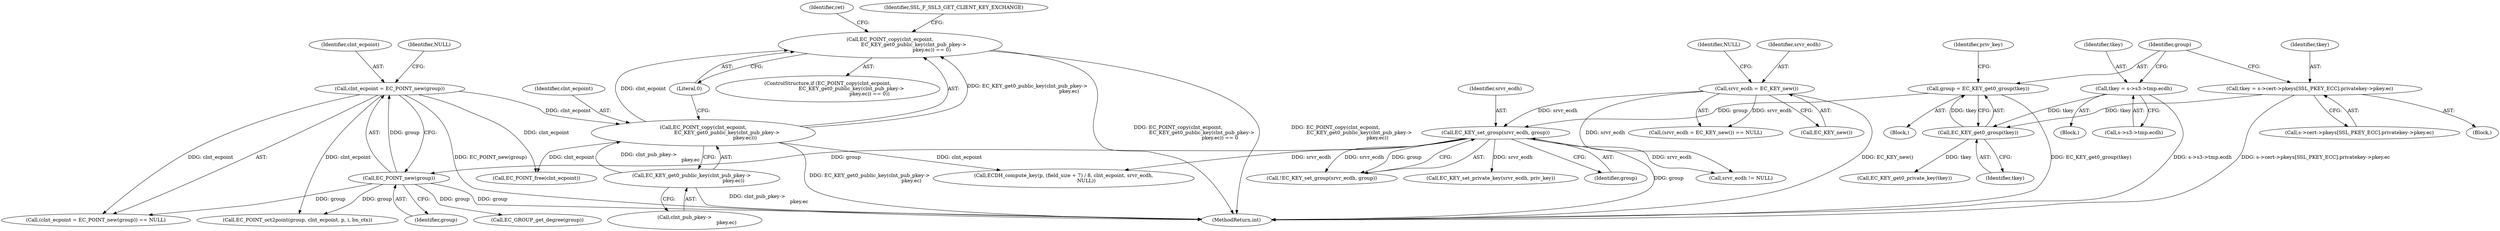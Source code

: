 digraph "0_openssl_3c66a669dfc7b3792f7af0758ea26fe8502ce70c@API" {
"1001388" [label="(Call,EC_POINT_copy(clnt_ecpoint,\n                              EC_KEY_get0_public_key(clnt_pub_pkey->\n                                                     pkey.ec)) == 0)"];
"1001389" [label="(Call,EC_POINT_copy(clnt_ecpoint,\n                              EC_KEY_get0_public_key(clnt_pub_pkey->\n                                                     pkey.ec)))"];
"1001335" [label="(Call,clnt_ecpoint = EC_POINT_new(group))"];
"1001337" [label="(Call,EC_POINT_new(group))"];
"1001321" [label="(Call,EC_KEY_set_group(srvr_ecdh, group))"];
"1001268" [label="(Call,srvr_ecdh = EC_KEY_new())"];
"1001310" [label="(Call,group = EC_KEY_get0_group(tkey))"];
"1001312" [label="(Call,EC_KEY_get0_group(tkey))"];
"1001301" [label="(Call,tkey = s->s3->tmp.ecdh)"];
"1001284" [label="(Call,tkey = s->cert->pkeys[SSL_PKEY_ECC].privatekey->pkey.ec)"];
"1001391" [label="(Call,EC_KEY_get0_public_key(clnt_pub_pkey->\n                                                     pkey.ec))"];
"1001321" [label="(Call,EC_KEY_set_group(srvr_ecdh, group))"];
"1001404" [label="(Identifier,ret)"];
"1001336" [label="(Identifier,clnt_ecpoint)"];
"1001284" [label="(Call,tkey = s->cert->pkeys[SSL_PKEY_ECC].privatekey->pkey.ec)"];
"1001285" [label="(Identifier,tkey)"];
"1001390" [label="(Identifier,clnt_ecpoint)"];
"1001268" [label="(Call,srvr_ecdh = EC_KEY_new())"];
"1001286" [label="(Call,s->cert->pkeys[SSL_PKEY_ECC].privatekey->pkey.ec)"];
"1001322" [label="(Identifier,srvr_ecdh)"];
"1001316" [label="(Call,EC_KEY_get0_private_key(tkey))"];
"1001312" [label="(Call,EC_KEY_get0_group(tkey))"];
"1001400" [label="(Identifier,SSL_F_SSL3_GET_CLIENT_KEY_EXCHANGE)"];
"1001388" [label="(Call,EC_POINT_copy(clnt_ecpoint,\n                              EC_KEY_get0_public_key(clnt_pub_pkey->\n                                                     pkey.ec)) == 0)"];
"1001283" [label="(Block,)"];
"1002147" [label="(Call,srvr_ecdh != NULL)"];
"1001334" [label="(Call,(clnt_ecpoint = EC_POINT_new(group)) == NULL)"];
"1001339" [label="(Identifier,NULL)"];
"1001325" [label="(Call,EC_KEY_set_private_key(srvr_ecdh, priv_key))"];
"1001267" [label="(Call,(srvr_ecdh = EC_KEY_new()) == NULL)"];
"1001301" [label="(Call,tkey = s->s3->tmp.ecdh)"];
"1001310" [label="(Call,group = EC_KEY_get0_group(tkey))"];
"1001337" [label="(Call,EC_POINT_new(group))"];
"1001389" [label="(Call,EC_POINT_copy(clnt_ecpoint,\n                              EC_KEY_get0_public_key(clnt_pub_pkey->\n                                                     pkey.ec)))"];
"1001392" [label="(Call,clnt_pub_pkey->\n                                                     pkey.ec)"];
"1001270" [label="(Call,EC_KEY_new())"];
"1001271" [label="(Identifier,NULL)"];
"1001315" [label="(Identifier,priv_key)"];
"1001303" [label="(Call,s->s3->tmp.ecdh)"];
"1001323" [label="(Identifier,group)"];
"1001313" [label="(Identifier,tkey)"];
"1001397" [label="(Literal,0)"];
"1001439" [label="(Call,EC_POINT_oct2point(group, clnt_ecpoint, p, i, bn_ctx))"];
"1001300" [label="(Block,)"];
"1002162" [label="(MethodReturn,int)"];
"1001320" [label="(Call,!EC_KEY_set_group(srvr_ecdh, group))"];
"1001391" [label="(Call,EC_KEY_get0_public_key(clnt_pub_pkey->\n                                                     pkey.ec))"];
"1001338" [label="(Identifier,group)"];
"1001462" [label="(Call,EC_GROUP_get_degree(group))"];
"1001302" [label="(Identifier,tkey)"];
"1001475" [label="(Call,ECDH_compute_key(p, (field_size + 7) / 8, clnt_ecpoint, srvr_ecdh,\n                             NULL))"];
"1002144" [label="(Call,EC_POINT_free(clnt_ecpoint))"];
"1001387" [label="(ControlStructure,if (EC_POINT_copy(clnt_ecpoint,\n                              EC_KEY_get0_public_key(clnt_pub_pkey->\n                                                     pkey.ec)) == 0))"];
"1001311" [label="(Identifier,group)"];
"1001269" [label="(Identifier,srvr_ecdh)"];
"1001254" [label="(Block,)"];
"1001335" [label="(Call,clnt_ecpoint = EC_POINT_new(group))"];
"1001388" -> "1001387"  [label="AST: "];
"1001388" -> "1001397"  [label="CFG: "];
"1001389" -> "1001388"  [label="AST: "];
"1001397" -> "1001388"  [label="AST: "];
"1001400" -> "1001388"  [label="CFG: "];
"1001404" -> "1001388"  [label="CFG: "];
"1001388" -> "1002162"  [label="DDG: EC_POINT_copy(clnt_ecpoint,\n                              EC_KEY_get0_public_key(clnt_pub_pkey->\n                                                     pkey.ec)) == 0"];
"1001388" -> "1002162"  [label="DDG: EC_POINT_copy(clnt_ecpoint,\n                              EC_KEY_get0_public_key(clnt_pub_pkey->\n                                                     pkey.ec))"];
"1001389" -> "1001388"  [label="DDG: clnt_ecpoint"];
"1001389" -> "1001388"  [label="DDG: EC_KEY_get0_public_key(clnt_pub_pkey->\n                                                     pkey.ec)"];
"1001389" -> "1001391"  [label="CFG: "];
"1001390" -> "1001389"  [label="AST: "];
"1001391" -> "1001389"  [label="AST: "];
"1001397" -> "1001389"  [label="CFG: "];
"1001389" -> "1002162"  [label="DDG: EC_KEY_get0_public_key(clnt_pub_pkey->\n                                                     pkey.ec)"];
"1001335" -> "1001389"  [label="DDG: clnt_ecpoint"];
"1001391" -> "1001389"  [label="DDG: clnt_pub_pkey->\n                                                     pkey.ec"];
"1001389" -> "1001475"  [label="DDG: clnt_ecpoint"];
"1001389" -> "1002144"  [label="DDG: clnt_ecpoint"];
"1001335" -> "1001334"  [label="AST: "];
"1001335" -> "1001337"  [label="CFG: "];
"1001336" -> "1001335"  [label="AST: "];
"1001337" -> "1001335"  [label="AST: "];
"1001339" -> "1001335"  [label="CFG: "];
"1001335" -> "1002162"  [label="DDG: EC_POINT_new(group)"];
"1001335" -> "1001334"  [label="DDG: clnt_ecpoint"];
"1001337" -> "1001335"  [label="DDG: group"];
"1001335" -> "1001439"  [label="DDG: clnt_ecpoint"];
"1001335" -> "1002144"  [label="DDG: clnt_ecpoint"];
"1001337" -> "1001338"  [label="CFG: "];
"1001338" -> "1001337"  [label="AST: "];
"1001337" -> "1002162"  [label="DDG: group"];
"1001337" -> "1001334"  [label="DDG: group"];
"1001321" -> "1001337"  [label="DDG: group"];
"1001337" -> "1001439"  [label="DDG: group"];
"1001337" -> "1001462"  [label="DDG: group"];
"1001321" -> "1001320"  [label="AST: "];
"1001321" -> "1001323"  [label="CFG: "];
"1001322" -> "1001321"  [label="AST: "];
"1001323" -> "1001321"  [label="AST: "];
"1001320" -> "1001321"  [label="CFG: "];
"1001321" -> "1002162"  [label="DDG: group"];
"1001321" -> "1001320"  [label="DDG: srvr_ecdh"];
"1001321" -> "1001320"  [label="DDG: group"];
"1001268" -> "1001321"  [label="DDG: srvr_ecdh"];
"1001310" -> "1001321"  [label="DDG: group"];
"1001321" -> "1001325"  [label="DDG: srvr_ecdh"];
"1001321" -> "1001475"  [label="DDG: srvr_ecdh"];
"1001321" -> "1002147"  [label="DDG: srvr_ecdh"];
"1001268" -> "1001267"  [label="AST: "];
"1001268" -> "1001270"  [label="CFG: "];
"1001269" -> "1001268"  [label="AST: "];
"1001270" -> "1001268"  [label="AST: "];
"1001271" -> "1001268"  [label="CFG: "];
"1001268" -> "1002162"  [label="DDG: EC_KEY_new()"];
"1001268" -> "1001267"  [label="DDG: srvr_ecdh"];
"1001268" -> "1002147"  [label="DDG: srvr_ecdh"];
"1001310" -> "1001254"  [label="AST: "];
"1001310" -> "1001312"  [label="CFG: "];
"1001311" -> "1001310"  [label="AST: "];
"1001312" -> "1001310"  [label="AST: "];
"1001315" -> "1001310"  [label="CFG: "];
"1001310" -> "1002162"  [label="DDG: EC_KEY_get0_group(tkey)"];
"1001312" -> "1001310"  [label="DDG: tkey"];
"1001312" -> "1001313"  [label="CFG: "];
"1001313" -> "1001312"  [label="AST: "];
"1001301" -> "1001312"  [label="DDG: tkey"];
"1001284" -> "1001312"  [label="DDG: tkey"];
"1001312" -> "1001316"  [label="DDG: tkey"];
"1001301" -> "1001300"  [label="AST: "];
"1001301" -> "1001303"  [label="CFG: "];
"1001302" -> "1001301"  [label="AST: "];
"1001303" -> "1001301"  [label="AST: "];
"1001311" -> "1001301"  [label="CFG: "];
"1001301" -> "1002162"  [label="DDG: s->s3->tmp.ecdh"];
"1001284" -> "1001283"  [label="AST: "];
"1001284" -> "1001286"  [label="CFG: "];
"1001285" -> "1001284"  [label="AST: "];
"1001286" -> "1001284"  [label="AST: "];
"1001311" -> "1001284"  [label="CFG: "];
"1001284" -> "1002162"  [label="DDG: s->cert->pkeys[SSL_PKEY_ECC].privatekey->pkey.ec"];
"1001391" -> "1001392"  [label="CFG: "];
"1001392" -> "1001391"  [label="AST: "];
"1001391" -> "1002162"  [label="DDG: clnt_pub_pkey->\n                                                     pkey.ec"];
}

